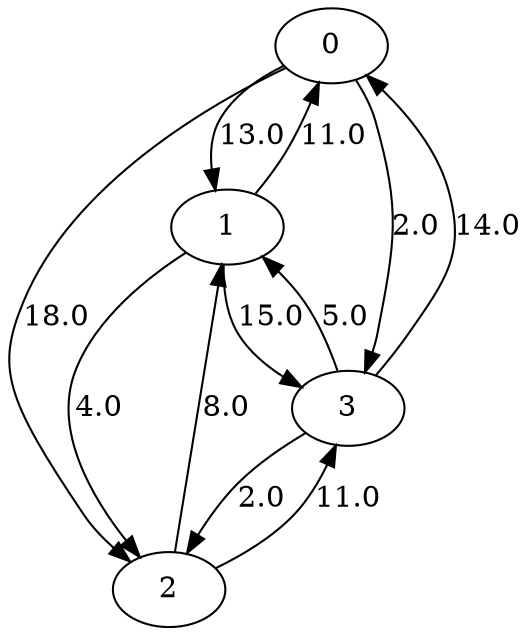 digraph my_graph {
0 -> 1 [label="13.0"];
0 -> 2 [label="18.0"];
0 -> 3 [label="2.0"];
1 -> 0 [label="11.0"];
1 -> 2 [label="4.0"];
1 -> 3 [label="15.0"];
2 -> 1 [label="8.0"];
2 -> 3 [label="11.0"];
3 -> 0 [label="14.0"];
3 -> 1 [label="5.0"];
3 -> 2 [label="2.0"];
}
